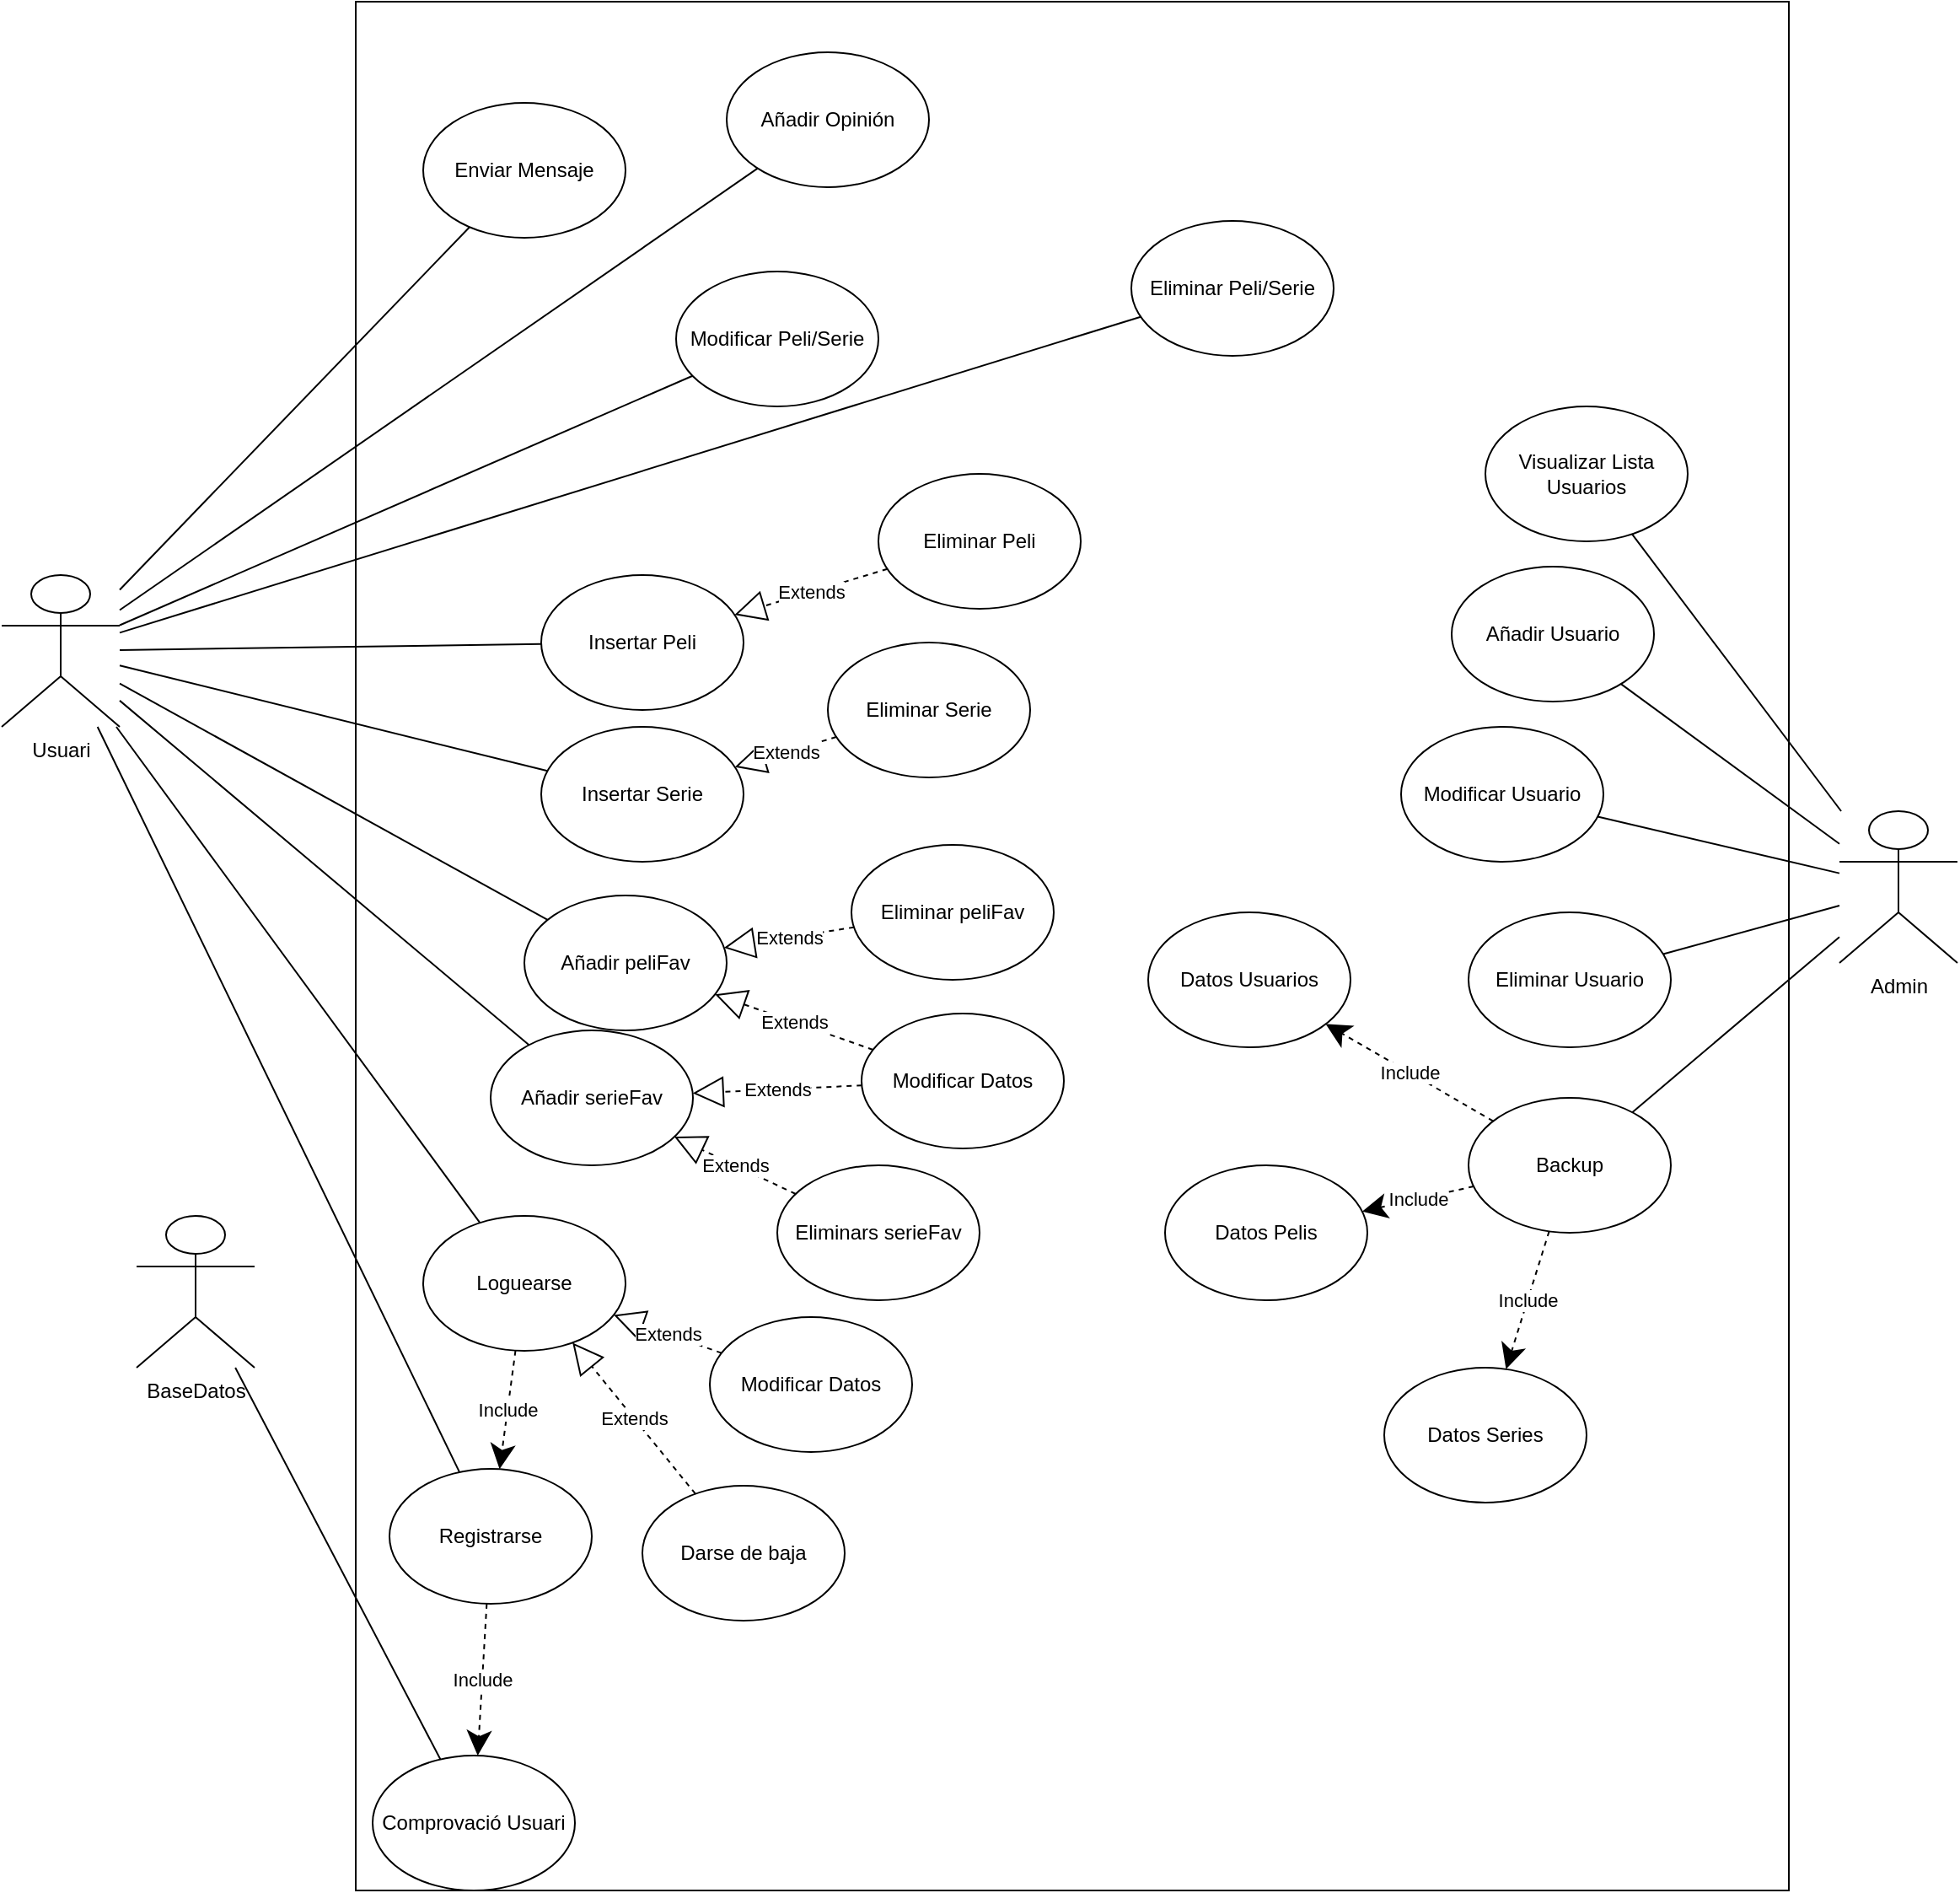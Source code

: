 <mxfile version="24.4.3" type="device">
  <diagram name="Pàgina-1" id="82D1p-c1I03wFnhHbXw3">
    <mxGraphModel dx="2684" dy="2211" grid="1" gridSize="10" guides="1" tooltips="1" connect="1" arrows="1" fold="1" page="1" pageScale="1" pageWidth="827" pageHeight="1169" math="0" shadow="0">
      <root>
        <mxCell id="0" />
        <mxCell id="1" parent="0" />
        <mxCell id="UCHv9UFM4--kOQBjm808-1" value="" style="rounded=0;whiteSpace=wrap;html=1;" vertex="1" parent="1">
          <mxGeometry y="-240" width="850" height="1120" as="geometry" />
        </mxCell>
        <mxCell id="UCHv9UFM4--kOQBjm808-2" value="Usuari" style="shape=umlActor;verticalLabelPosition=bottom;verticalAlign=top;html=1;outlineConnect=0;" vertex="1" parent="1">
          <mxGeometry x="-210" y="100" width="70" height="90" as="geometry" />
        </mxCell>
        <mxCell id="UCHv9UFM4--kOQBjm808-3" value="Registrarse" style="ellipse;whiteSpace=wrap;html=1;" vertex="1" parent="1">
          <mxGeometry x="20" y="630" width="120" height="80" as="geometry" />
        </mxCell>
        <mxCell id="UCHv9UFM4--kOQBjm808-4" value="Loguearse" style="ellipse;whiteSpace=wrap;html=1;" vertex="1" parent="1">
          <mxGeometry x="40" y="480" width="120" height="80" as="geometry" />
        </mxCell>
        <mxCell id="UCHv9UFM4--kOQBjm808-5" value="" style="endArrow=none;html=1;rounded=0;" edge="1" parent="1" source="UCHv9UFM4--kOQBjm808-2" target="UCHv9UFM4--kOQBjm808-4">
          <mxGeometry width="50" height="50" relative="1" as="geometry">
            <mxPoint x="390" y="350" as="sourcePoint" />
            <mxPoint x="440" y="300" as="targetPoint" />
          </mxGeometry>
        </mxCell>
        <mxCell id="UCHv9UFM4--kOQBjm808-6" value="" style="endArrow=none;html=1;rounded=0;" edge="1" parent="1" source="UCHv9UFM4--kOQBjm808-2" target="UCHv9UFM4--kOQBjm808-3">
          <mxGeometry width="50" height="50" relative="1" as="geometry">
            <mxPoint x="-20" y="132" as="sourcePoint" />
            <mxPoint x="68" y="99" as="targetPoint" />
          </mxGeometry>
        </mxCell>
        <mxCell id="UCHv9UFM4--kOQBjm808-7" value="Include" style="endArrow=classic;endSize=12;dashed=1;html=1;rounded=0;endFill=1;" edge="1" parent="1" source="UCHv9UFM4--kOQBjm808-4" target="UCHv9UFM4--kOQBjm808-3">
          <mxGeometry width="160" relative="1" as="geometry">
            <mxPoint x="330" y="320" as="sourcePoint" />
            <mxPoint x="-110" y="370" as="targetPoint" />
            <mxPoint as="offset" />
          </mxGeometry>
        </mxCell>
        <mxCell id="UCHv9UFM4--kOQBjm808-8" value="Modificar Datos" style="ellipse;whiteSpace=wrap;html=1;" vertex="1" parent="1">
          <mxGeometry x="210" y="540" width="120" height="80" as="geometry" />
        </mxCell>
        <mxCell id="UCHv9UFM4--kOQBjm808-9" value="Darse de baja" style="ellipse;whiteSpace=wrap;html=1;" vertex="1" parent="1">
          <mxGeometry x="170" y="640" width="120" height="80" as="geometry" />
        </mxCell>
        <mxCell id="UCHv9UFM4--kOQBjm808-10" value="Extends" style="endArrow=block;endSize=16;endFill=0;html=1;rounded=0;dashed=1;" edge="1" parent="1" source="UCHv9UFM4--kOQBjm808-8" target="UCHv9UFM4--kOQBjm808-4">
          <mxGeometry x="0.005" width="160" relative="1" as="geometry">
            <mxPoint x="330" y="150" as="sourcePoint" />
            <mxPoint x="490" y="150" as="targetPoint" />
            <mxPoint as="offset" />
          </mxGeometry>
        </mxCell>
        <mxCell id="UCHv9UFM4--kOQBjm808-11" value="Extends" style="endArrow=block;endSize=16;endFill=0;html=1;rounded=0;dashed=1;" edge="1" parent="1" source="UCHv9UFM4--kOQBjm808-9" target="UCHv9UFM4--kOQBjm808-4">
          <mxGeometry width="160" relative="1" as="geometry">
            <mxPoint x="79" y="-22" as="sourcePoint" />
            <mxPoint x="111" y="42" as="targetPoint" />
          </mxGeometry>
        </mxCell>
        <mxCell id="UCHv9UFM4--kOQBjm808-12" value="Comprovació Usuari" style="ellipse;whiteSpace=wrap;html=1;" vertex="1" parent="1">
          <mxGeometry x="10" y="800" width="120" height="80" as="geometry" />
        </mxCell>
        <mxCell id="UCHv9UFM4--kOQBjm808-13" value="Include" style="endArrow=classic;endSize=12;dashed=1;html=1;rounded=0;endFill=1;" edge="1" parent="1" source="UCHv9UFM4--kOQBjm808-3" target="UCHv9UFM4--kOQBjm808-12">
          <mxGeometry width="160" relative="1" as="geometry">
            <mxPoint x="130" y="120" as="sourcePoint" />
            <mxPoint x="130" y="180" as="targetPoint" />
            <mxPoint as="offset" />
          </mxGeometry>
        </mxCell>
        <mxCell id="UCHv9UFM4--kOQBjm808-15" value="BaseDatos" style="shape=umlActor;verticalLabelPosition=bottom;verticalAlign=top;html=1;outlineConnect=0;" vertex="1" parent="1">
          <mxGeometry x="-130" y="480" width="70" height="90" as="geometry" />
        </mxCell>
        <mxCell id="UCHv9UFM4--kOQBjm808-16" value="" style="endArrow=none;html=1;rounded=0;" edge="1" parent="1" source="UCHv9UFM4--kOQBjm808-15" target="UCHv9UFM4--kOQBjm808-12">
          <mxGeometry width="50" height="50" relative="1" as="geometry">
            <mxPoint x="-20" y="159" as="sourcePoint" />
            <mxPoint x="79" y="199" as="targetPoint" />
          </mxGeometry>
        </mxCell>
        <mxCell id="UCHv9UFM4--kOQBjm808-17" value="Insertar Peli" style="ellipse;whiteSpace=wrap;html=1;" vertex="1" parent="1">
          <mxGeometry x="110" y="100" width="120" height="80" as="geometry" />
        </mxCell>
        <mxCell id="UCHv9UFM4--kOQBjm808-18" value="Insertar Serie" style="ellipse;whiteSpace=wrap;html=1;" vertex="1" parent="1">
          <mxGeometry x="110" y="190" width="120" height="80" as="geometry" />
        </mxCell>
        <mxCell id="UCHv9UFM4--kOQBjm808-20" value="" style="endArrow=none;html=1;rounded=0;" edge="1" parent="1" source="UCHv9UFM4--kOQBjm808-2" target="UCHv9UFM4--kOQBjm808-17">
          <mxGeometry width="50" height="50" relative="1" as="geometry">
            <mxPoint x="-20" y="117" as="sourcePoint" />
            <mxPoint x="51" y="61" as="targetPoint" />
          </mxGeometry>
        </mxCell>
        <mxCell id="UCHv9UFM4--kOQBjm808-21" value="Modificar Peli/Serie" style="ellipse;whiteSpace=wrap;html=1;" vertex="1" parent="1">
          <mxGeometry x="190" y="-80" width="120" height="80" as="geometry" />
        </mxCell>
        <mxCell id="UCHv9UFM4--kOQBjm808-22" value="Eliminar Peli/Serie" style="ellipse;whiteSpace=wrap;html=1;" vertex="1" parent="1">
          <mxGeometry x="460" y="-110" width="120" height="80" as="geometry" />
        </mxCell>
        <mxCell id="UCHv9UFM4--kOQBjm808-23" value="" style="endArrow=none;html=1;rounded=0;" edge="1" parent="1" source="UCHv9UFM4--kOQBjm808-2" target="UCHv9UFM4--kOQBjm808-22">
          <mxGeometry width="50" height="50" relative="1" as="geometry">
            <mxPoint x="-20" y="119" as="sourcePoint" />
            <mxPoint x="180" y="-30" as="targetPoint" />
          </mxGeometry>
        </mxCell>
        <mxCell id="UCHv9UFM4--kOQBjm808-24" value="" style="endArrow=none;html=1;rounded=0;" edge="1" parent="1" source="UCHv9UFM4--kOQBjm808-2" target="UCHv9UFM4--kOQBjm808-21">
          <mxGeometry width="50" height="50" relative="1" as="geometry">
            <mxPoint x="-10" y="129" as="sourcePoint" />
            <mxPoint x="190" y="-20" as="targetPoint" />
          </mxGeometry>
        </mxCell>
        <mxCell id="UCHv9UFM4--kOQBjm808-25" value="Añadir peliFav" style="ellipse;whiteSpace=wrap;html=1;" vertex="1" parent="1">
          <mxGeometry x="100" y="290" width="120" height="80" as="geometry" />
        </mxCell>
        <mxCell id="UCHv9UFM4--kOQBjm808-26" value="Añadir serieFav" style="ellipse;whiteSpace=wrap;html=1;" vertex="1" parent="1">
          <mxGeometry x="80" y="370" width="120" height="80" as="geometry" />
        </mxCell>
        <mxCell id="UCHv9UFM4--kOQBjm808-27" value="" style="endArrow=none;html=1;rounded=0;" edge="1" parent="1" source="UCHv9UFM4--kOQBjm808-2" target="UCHv9UFM4--kOQBjm808-25">
          <mxGeometry width="50" height="50" relative="1" as="geometry">
            <mxPoint x="-20" y="135" as="sourcePoint" />
            <mxPoint x="125" y="95" as="targetPoint" />
          </mxGeometry>
        </mxCell>
        <mxCell id="UCHv9UFM4--kOQBjm808-28" value="" style="endArrow=none;html=1;rounded=0;" edge="1" parent="1" source="UCHv9UFM4--kOQBjm808-2" target="UCHv9UFM4--kOQBjm808-26">
          <mxGeometry width="50" height="50" relative="1" as="geometry">
            <mxPoint x="-10" y="145" as="sourcePoint" />
            <mxPoint x="135" y="105" as="targetPoint" />
          </mxGeometry>
        </mxCell>
        <mxCell id="UCHv9UFM4--kOQBjm808-29" value="Eliminar peliFav" style="ellipse;whiteSpace=wrap;html=1;" vertex="1" parent="1">
          <mxGeometry x="294" y="260" width="120" height="80" as="geometry" />
        </mxCell>
        <mxCell id="UCHv9UFM4--kOQBjm808-30" value="Eliminars serieFav" style="ellipse;whiteSpace=wrap;html=1;" vertex="1" parent="1">
          <mxGeometry x="250" y="450" width="120" height="80" as="geometry" />
        </mxCell>
        <mxCell id="UCHv9UFM4--kOQBjm808-31" value="Extends" style="endArrow=block;endSize=16;endFill=0;html=1;rounded=0;dashed=1;" edge="1" parent="1" source="UCHv9UFM4--kOQBjm808-30" target="UCHv9UFM4--kOQBjm808-26">
          <mxGeometry x="0.005" width="160" relative="1" as="geometry">
            <mxPoint x="270" y="440" as="sourcePoint" />
            <mxPoint x="190" y="380" as="targetPoint" />
            <mxPoint as="offset" />
          </mxGeometry>
        </mxCell>
        <mxCell id="UCHv9UFM4--kOQBjm808-32" value="Extends" style="endArrow=block;endSize=16;endFill=0;html=1;rounded=0;dashed=1;" edge="1" parent="1" source="UCHv9UFM4--kOQBjm808-29" target="UCHv9UFM4--kOQBjm808-25">
          <mxGeometry width="160" relative="1" as="geometry">
            <mxPoint x="280" y="450" as="sourcePoint" />
            <mxPoint x="200" y="390" as="targetPoint" />
            <mxPoint as="offset" />
          </mxGeometry>
        </mxCell>
        <mxCell id="UCHv9UFM4--kOQBjm808-33" value="Eliminar Peli" style="ellipse;whiteSpace=wrap;html=1;" vertex="1" parent="1">
          <mxGeometry x="310" y="40" width="120" height="80" as="geometry" />
        </mxCell>
        <mxCell id="UCHv9UFM4--kOQBjm808-34" value="Eliminar Serie" style="ellipse;whiteSpace=wrap;html=1;" vertex="1" parent="1">
          <mxGeometry x="280" y="140" width="120" height="80" as="geometry" />
        </mxCell>
        <mxCell id="UCHv9UFM4--kOQBjm808-35" value="Extends" style="endArrow=block;endSize=16;endFill=0;html=1;rounded=0;dashed=1;" edge="1" parent="1" source="UCHv9UFM4--kOQBjm808-34" target="UCHv9UFM4--kOQBjm808-18">
          <mxGeometry width="160" relative="1" as="geometry">
            <mxPoint x="290" y="170" as="sourcePoint" />
            <mxPoint x="240" y="170" as="targetPoint" />
            <mxPoint as="offset" />
          </mxGeometry>
        </mxCell>
        <mxCell id="UCHv9UFM4--kOQBjm808-36" value="Extends" style="endArrow=block;endSize=16;endFill=0;html=1;rounded=0;dashed=1;" edge="1" parent="1" source="UCHv9UFM4--kOQBjm808-33" target="UCHv9UFM4--kOQBjm808-17">
          <mxGeometry width="160" relative="1" as="geometry">
            <mxPoint x="300" y="180" as="sourcePoint" />
            <mxPoint x="250" y="180" as="targetPoint" />
            <mxPoint as="offset" />
          </mxGeometry>
        </mxCell>
        <mxCell id="UCHv9UFM4--kOQBjm808-37" value="Modificar Datos" style="ellipse;whiteSpace=wrap;html=1;" vertex="1" parent="1">
          <mxGeometry x="300" y="360" width="120" height="80" as="geometry" />
        </mxCell>
        <mxCell id="UCHv9UFM4--kOQBjm808-38" value="Extends" style="endArrow=block;endSize=16;endFill=0;html=1;rounded=0;dashed=1;" edge="1" parent="1" source="UCHv9UFM4--kOQBjm808-37" target="UCHv9UFM4--kOQBjm808-25">
          <mxGeometry width="160" relative="1" as="geometry">
            <mxPoint x="330" y="163" as="sourcePoint" />
            <mxPoint x="240" y="167" as="targetPoint" />
            <mxPoint as="offset" />
          </mxGeometry>
        </mxCell>
        <mxCell id="UCHv9UFM4--kOQBjm808-39" value="Extends" style="endArrow=block;endSize=16;endFill=0;html=1;rounded=0;dashed=1;" edge="1" parent="1" source="UCHv9UFM4--kOQBjm808-37" target="UCHv9UFM4--kOQBjm808-26">
          <mxGeometry width="160" relative="1" as="geometry">
            <mxPoint x="340" y="173" as="sourcePoint" />
            <mxPoint x="250" y="177" as="targetPoint" />
            <mxPoint as="offset" />
          </mxGeometry>
        </mxCell>
        <mxCell id="UCHv9UFM4--kOQBjm808-40" value="Añadir Opinión" style="ellipse;whiteSpace=wrap;html=1;" vertex="1" parent="1">
          <mxGeometry x="220" y="-210" width="120" height="80" as="geometry" />
        </mxCell>
        <mxCell id="UCHv9UFM4--kOQBjm808-41" value="" style="endArrow=none;html=1;rounded=0;" edge="1" parent="1" source="UCHv9UFM4--kOQBjm808-2" target="UCHv9UFM4--kOQBjm808-40">
          <mxGeometry width="50" height="50" relative="1" as="geometry">
            <mxPoint x="-20" y="115" as="sourcePoint" />
            <mxPoint x="93" y="17" as="targetPoint" />
          </mxGeometry>
        </mxCell>
        <mxCell id="UCHv9UFM4--kOQBjm808-42" value="Enviar Mensaje" style="ellipse;whiteSpace=wrap;html=1;" vertex="1" parent="1">
          <mxGeometry x="40" y="-180" width="120" height="80" as="geometry" />
        </mxCell>
        <mxCell id="UCHv9UFM4--kOQBjm808-43" value="" style="endArrow=none;html=1;rounded=0;" edge="1" parent="1" source="UCHv9UFM4--kOQBjm808-2" target="UCHv9UFM4--kOQBjm808-42">
          <mxGeometry width="50" height="50" relative="1" as="geometry">
            <mxPoint x="-23" y="100" as="sourcePoint" />
            <mxPoint x="94" y="-64" as="targetPoint" />
          </mxGeometry>
        </mxCell>
        <mxCell id="UCHv9UFM4--kOQBjm808-44" value="Admin" style="shape=umlActor;verticalLabelPosition=bottom;verticalAlign=top;html=1;outlineConnect=0;" vertex="1" parent="1">
          <mxGeometry x="880" y="240" width="70" height="90" as="geometry" />
        </mxCell>
        <mxCell id="UCHv9UFM4--kOQBjm808-45" value="Añadir Usuario" style="ellipse;whiteSpace=wrap;html=1;" vertex="1" parent="1">
          <mxGeometry x="650" y="95" width="120" height="80" as="geometry" />
        </mxCell>
        <mxCell id="UCHv9UFM4--kOQBjm808-46" value="Modificar Usuario" style="ellipse;whiteSpace=wrap;html=1;" vertex="1" parent="1">
          <mxGeometry x="620" y="190" width="120" height="80" as="geometry" />
        </mxCell>
        <mxCell id="UCHv9UFM4--kOQBjm808-47" value="Eliminar Usuario" style="ellipse;whiteSpace=wrap;html=1;" vertex="1" parent="1">
          <mxGeometry x="660" y="300" width="120" height="80" as="geometry" />
        </mxCell>
        <mxCell id="UCHv9UFM4--kOQBjm808-50" value="" style="endArrow=none;html=1;rounded=0;" edge="1" parent="1" target="UCHv9UFM4--kOQBjm808-47">
          <mxGeometry width="50" height="50" relative="1" as="geometry">
            <mxPoint x="880" y="296" as="sourcePoint" />
            <mxPoint x="440" y="250" as="targetPoint" />
          </mxGeometry>
        </mxCell>
        <mxCell id="UCHv9UFM4--kOQBjm808-51" value="" style="endArrow=none;html=1;rounded=0;" edge="1" parent="1" source="UCHv9UFM4--kOQBjm808-44" target="UCHv9UFM4--kOQBjm808-46">
          <mxGeometry width="50" height="50" relative="1" as="geometry">
            <mxPoint x="890" y="306" as="sourcePoint" />
            <mxPoint x="832" y="323" as="targetPoint" />
          </mxGeometry>
        </mxCell>
        <mxCell id="UCHv9UFM4--kOQBjm808-52" value="" style="endArrow=none;html=1;rounded=0;" edge="1" parent="1" source="UCHv9UFM4--kOQBjm808-44" target="UCHv9UFM4--kOQBjm808-45">
          <mxGeometry width="50" height="50" relative="1" as="geometry">
            <mxPoint x="900" y="316" as="sourcePoint" />
            <mxPoint x="870" y="170" as="targetPoint" />
          </mxGeometry>
        </mxCell>
        <mxCell id="UCHv9UFM4--kOQBjm808-53" value="Visualizar Lista Usuarios" style="ellipse;whiteSpace=wrap;html=1;" vertex="1" parent="1">
          <mxGeometry x="670" width="120" height="80" as="geometry" />
        </mxCell>
        <mxCell id="UCHv9UFM4--kOQBjm808-54" value="" style="endArrow=none;html=1;rounded=0;" edge="1" parent="1" source="UCHv9UFM4--kOQBjm808-44" target="UCHv9UFM4--kOQBjm808-53">
          <mxGeometry width="50" height="50" relative="1" as="geometry">
            <mxPoint x="890" y="258" as="sourcePoint" />
            <mxPoint x="809" y="174" as="targetPoint" />
          </mxGeometry>
        </mxCell>
        <mxCell id="UCHv9UFM4--kOQBjm808-55" value="Backup" style="ellipse;whiteSpace=wrap;html=1;" vertex="1" parent="1">
          <mxGeometry x="660" y="410" width="120" height="80" as="geometry" />
        </mxCell>
        <mxCell id="UCHv9UFM4--kOQBjm808-56" value="" style="endArrow=none;html=1;rounded=0;" edge="1" parent="1" source="UCHv9UFM4--kOQBjm808-44" target="UCHv9UFM4--kOQBjm808-55">
          <mxGeometry width="50" height="50" relative="1" as="geometry">
            <mxPoint x="890" y="306" as="sourcePoint" />
            <mxPoint x="832" y="324" as="targetPoint" />
          </mxGeometry>
        </mxCell>
        <mxCell id="UCHv9UFM4--kOQBjm808-57" value="Datos Usuarios" style="ellipse;whiteSpace=wrap;html=1;" vertex="1" parent="1">
          <mxGeometry x="470" y="300" width="120" height="80" as="geometry" />
        </mxCell>
        <mxCell id="UCHv9UFM4--kOQBjm808-58" value="Datos Pelis" style="ellipse;whiteSpace=wrap;html=1;" vertex="1" parent="1">
          <mxGeometry x="480" y="450" width="120" height="80" as="geometry" />
        </mxCell>
        <mxCell id="UCHv9UFM4--kOQBjm808-59" value="Datos Series" style="ellipse;whiteSpace=wrap;html=1;" vertex="1" parent="1">
          <mxGeometry x="610" y="570" width="120" height="80" as="geometry" />
        </mxCell>
        <mxCell id="UCHv9UFM4--kOQBjm808-60" value="Include" style="endArrow=classic;endSize=12;dashed=1;html=1;rounded=0;endFill=1;" edge="1" parent="1" source="UCHv9UFM4--kOQBjm808-55" target="UCHv9UFM4--kOQBjm808-58">
          <mxGeometry width="160" relative="1" as="geometry">
            <mxPoint x="105" y="570" as="sourcePoint" />
            <mxPoint x="95" y="640" as="targetPoint" />
            <mxPoint as="offset" />
          </mxGeometry>
        </mxCell>
        <mxCell id="UCHv9UFM4--kOQBjm808-61" value="Include" style="endArrow=classic;endSize=12;dashed=1;html=1;rounded=0;endFill=1;" edge="1" parent="1" source="UCHv9UFM4--kOQBjm808-55" target="UCHv9UFM4--kOQBjm808-57">
          <mxGeometry width="160" relative="1" as="geometry">
            <mxPoint x="115" y="580" as="sourcePoint" />
            <mxPoint x="105" y="650" as="targetPoint" />
            <mxPoint as="offset" />
          </mxGeometry>
        </mxCell>
        <mxCell id="UCHv9UFM4--kOQBjm808-62" value="Include" style="endArrow=classic;endSize=12;dashed=1;html=1;rounded=0;endFill=1;" edge="1" parent="1" source="UCHv9UFM4--kOQBjm808-55" target="UCHv9UFM4--kOQBjm808-59">
          <mxGeometry width="160" relative="1" as="geometry">
            <mxPoint x="125" y="590" as="sourcePoint" />
            <mxPoint x="115" y="660" as="targetPoint" />
            <mxPoint as="offset" />
          </mxGeometry>
        </mxCell>
        <mxCell id="UCHv9UFM4--kOQBjm808-63" value="" style="endArrow=none;html=1;rounded=0;" edge="1" parent="1" source="UCHv9UFM4--kOQBjm808-2" target="UCHv9UFM4--kOQBjm808-18">
          <mxGeometry width="50" height="50" relative="1" as="geometry">
            <mxPoint x="-130" y="154" as="sourcePoint" />
            <mxPoint x="120" y="151" as="targetPoint" />
          </mxGeometry>
        </mxCell>
      </root>
    </mxGraphModel>
  </diagram>
</mxfile>
